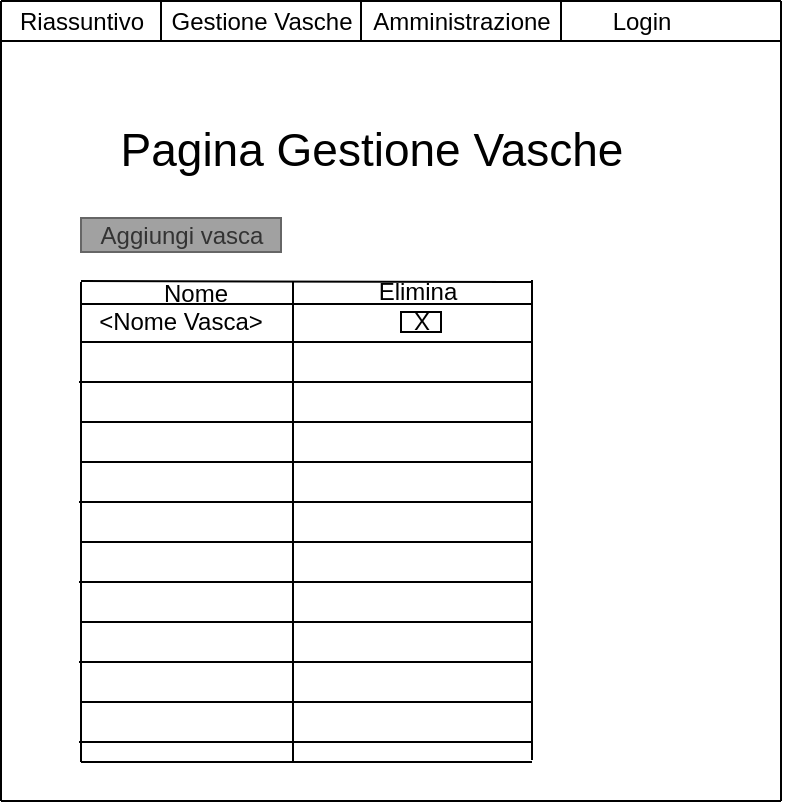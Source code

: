 <mxfile version="11.2.8" type="device" pages="1"><diagram id="Lo5wBF26QpizJJOBGuh5" name="Page-1"><mxGraphModel dx="1097" dy="579" grid="1" gridSize="10" guides="1" tooltips="1" connect="1" arrows="1" fold="1" page="1" pageScale="1" pageWidth="827" pageHeight="1169" math="0" shadow="0"><root><mxCell id="0"/><mxCell id="1" parent="0"/><mxCell id="uhhnWKagbrwd2fU4cTcv-1" value="Riassuntivo" style="text;html=1;strokeColor=none;fillColor=none;align=center;verticalAlign=middle;whiteSpace=wrap;rounded=0;" vertex="1" parent="1"><mxGeometry x="194.5" y="49.5" width="40" height="20" as="geometry"/></mxCell><mxCell id="uhhnWKagbrwd2fU4cTcv-2" value="Gestione Vasche" style="text;html=1;strokeColor=none;fillColor=none;align=center;verticalAlign=middle;whiteSpace=wrap;rounded=0;" vertex="1" parent="1"><mxGeometry x="254.5" y="49.5" width="100" height="20" as="geometry"/></mxCell><mxCell id="uhhnWKagbrwd2fU4cTcv-3" value="Amministrazione" style="text;html=1;strokeColor=none;fillColor=none;align=center;verticalAlign=middle;whiteSpace=wrap;rounded=0;" vertex="1" parent="1"><mxGeometry x="384.5" y="49.5" width="40" height="20" as="geometry"/></mxCell><mxCell id="uhhnWKagbrwd2fU4cTcv-4" value="Nome" style="text;html=1;strokeColor=none;fillColor=none;align=center;verticalAlign=middle;whiteSpace=wrap;rounded=0;" vertex="1" parent="1"><mxGeometry x="228.5" y="190" width="86" height="11" as="geometry"/></mxCell><mxCell id="uhhnWKagbrwd2fU4cTcv-5" value="" style="endArrow=none;html=1;" edge="1" parent="1"><mxGeometry width="50" height="50" relative="1" as="geometry"><mxPoint x="174.5" y="49.5" as="sourcePoint"/><mxPoint x="564.5" y="49.5" as="targetPoint"/></mxGeometry></mxCell><mxCell id="uhhnWKagbrwd2fU4cTcv-6" value="" style="endArrow=none;html=1;" edge="1" parent="1"><mxGeometry width="50" height="50" relative="1" as="geometry"><mxPoint x="174.5" y="449.5" as="sourcePoint"/><mxPoint x="534.5" y="449.5" as="targetPoint"/></mxGeometry></mxCell><mxCell id="uhhnWKagbrwd2fU4cTcv-7" value="" style="endArrow=none;html=1;" edge="1" parent="1"><mxGeometry width="50" height="50" relative="1" as="geometry"><mxPoint x="174.5" y="449.5" as="sourcePoint"/><mxPoint x="174.5" y="49.5" as="targetPoint"/></mxGeometry></mxCell><mxCell id="uhhnWKagbrwd2fU4cTcv-8" value="" style="endArrow=none;html=1;" edge="1" parent="1"><mxGeometry width="50" height="50" relative="1" as="geometry"><mxPoint x="564.5" y="449.5" as="sourcePoint"/><mxPoint x="564.5" y="49.5" as="targetPoint"/></mxGeometry></mxCell><mxCell id="uhhnWKagbrwd2fU4cTcv-9" value="" style="endArrow=none;html=1;" edge="1" parent="1"><mxGeometry width="50" height="50" relative="1" as="geometry"><mxPoint x="174.5" y="69.5" as="sourcePoint"/><mxPoint x="564.5" y="69.5" as="targetPoint"/></mxGeometry></mxCell><mxCell id="uhhnWKagbrwd2fU4cTcv-10" value="" style="endArrow=none;html=1;" edge="1" parent="1"><mxGeometry width="50" height="50" relative="1" as="geometry"><mxPoint x="254.5" y="69.5" as="sourcePoint"/><mxPoint x="254.5" y="49.5" as="targetPoint"/></mxGeometry></mxCell><mxCell id="uhhnWKagbrwd2fU4cTcv-11" value="" style="endArrow=none;html=1;" edge="1" parent="1"><mxGeometry width="50" height="50" relative="1" as="geometry"><mxPoint x="354.5" y="69.5" as="sourcePoint"/><mxPoint x="354.5" y="49.5" as="targetPoint"/></mxGeometry></mxCell><mxCell id="uhhnWKagbrwd2fU4cTcv-12" value="" style="endArrow=none;html=1;" edge="1" parent="1"><mxGeometry width="50" height="50" relative="1" as="geometry"><mxPoint x="454.5" y="69.5" as="sourcePoint"/><mxPoint x="454.5" y="49.5" as="targetPoint"/></mxGeometry></mxCell><mxCell id="uhhnWKagbrwd2fU4cTcv-13" value="Login" style="text;html=1;strokeColor=none;fillColor=none;align=center;verticalAlign=middle;whiteSpace=wrap;rounded=0;" vertex="1" parent="1"><mxGeometry x="474.5" y="49.5" width="40" height="20" as="geometry"/></mxCell><mxCell id="uhhnWKagbrwd2fU4cTcv-14" value="Pagina Gestione Vasche" style="text;html=1;strokeColor=none;fillColor=none;align=center;verticalAlign=middle;whiteSpace=wrap;rounded=0;fontSize=23;" vertex="1" parent="1"><mxGeometry x="220" y="112" width="280" height="23" as="geometry"/></mxCell><mxCell id="uhhnWKagbrwd2fU4cTcv-15" value="" style="endArrow=none;html=1;" edge="1" parent="1"><mxGeometry width="50" height="50" relative="1" as="geometry"><mxPoint x="214.5" y="189.5" as="sourcePoint"/><mxPoint x="440" y="190" as="targetPoint"/></mxGeometry></mxCell><mxCell id="uhhnWKagbrwd2fU4cTcv-16" value="" style="endArrow=none;html=1;" edge="1" parent="1"><mxGeometry width="50" height="50" relative="1" as="geometry"><mxPoint x="214.5" y="430" as="sourcePoint"/><mxPoint x="214.5" y="190" as="targetPoint"/></mxGeometry></mxCell><mxCell id="uhhnWKagbrwd2fU4cTcv-18" value="" style="endArrow=none;html=1;" edge="1" parent="1"><mxGeometry width="50" height="50" relative="1" as="geometry"><mxPoint x="214.5" y="430" as="sourcePoint"/><mxPoint x="440" y="430" as="targetPoint"/></mxGeometry></mxCell><mxCell id="uhhnWKagbrwd2fU4cTcv-20" value="" style="endArrow=none;html=1;" edge="1" parent="1"><mxGeometry width="50" height="50" relative="1" as="geometry"><mxPoint x="440" y="429" as="sourcePoint"/><mxPoint x="440" y="189" as="targetPoint"/></mxGeometry></mxCell><mxCell id="uhhnWKagbrwd2fU4cTcv-22" value="" style="endArrow=none;html=1;" edge="1" parent="1"><mxGeometry width="50" height="50" relative="1" as="geometry"><mxPoint x="320.5" y="430" as="sourcePoint"/><mxPoint x="320.5" y="190" as="targetPoint"/></mxGeometry></mxCell><mxCell id="uhhnWKagbrwd2fU4cTcv-23" value="" style="endArrow=none;html=1;" edge="1" parent="1"><mxGeometry width="50" height="50" relative="1" as="geometry"><mxPoint x="214.5" y="201.0" as="sourcePoint"/><mxPoint x="440" y="201" as="targetPoint"/></mxGeometry></mxCell><mxCell id="uhhnWKagbrwd2fU4cTcv-24" value="" style="endArrow=none;html=1;" edge="1" parent="1"><mxGeometry width="50" height="50" relative="1" as="geometry"><mxPoint x="214.5" y="220" as="sourcePoint"/><mxPoint x="440" y="220" as="targetPoint"/></mxGeometry></mxCell><mxCell id="uhhnWKagbrwd2fU4cTcv-25" value="" style="endArrow=none;html=1;" edge="1" parent="1"><mxGeometry width="50" height="50" relative="1" as="geometry"><mxPoint x="213.5" y="240" as="sourcePoint"/><mxPoint x="440" y="240" as="targetPoint"/></mxGeometry></mxCell><mxCell id="uhhnWKagbrwd2fU4cTcv-26" value="" style="endArrow=none;html=1;" edge="1" parent="1"><mxGeometry width="50" height="50" relative="1" as="geometry"><mxPoint x="214.5" y="280" as="sourcePoint"/><mxPoint x="440" y="280" as="targetPoint"/></mxGeometry></mxCell><mxCell id="uhhnWKagbrwd2fU4cTcv-27" value="" style="endArrow=none;html=1;" edge="1" parent="1"><mxGeometry width="50" height="50" relative="1" as="geometry"><mxPoint x="254.5" y="449.5" as="sourcePoint"/><mxPoint x="564.5" y="449.5" as="targetPoint"/></mxGeometry></mxCell><mxCell id="uhhnWKagbrwd2fU4cTcv-28" value="" style="endArrow=none;html=1;" edge="1" parent="1"><mxGeometry width="50" height="50" relative="1" as="geometry"><mxPoint x="214.5" y="260" as="sourcePoint"/><mxPoint x="440" y="260" as="targetPoint"/></mxGeometry></mxCell><mxCell id="uhhnWKagbrwd2fU4cTcv-29" value="" style="endArrow=none;html=1;" edge="1" parent="1"><mxGeometry width="50" height="50" relative="1" as="geometry"><mxPoint x="213.5" y="300" as="sourcePoint"/><mxPoint x="440" y="300" as="targetPoint"/></mxGeometry></mxCell><mxCell id="uhhnWKagbrwd2fU4cTcv-30" value="" style="endArrow=none;html=1;" edge="1" parent="1"><mxGeometry width="50" height="50" relative="1" as="geometry"><mxPoint x="214.5" y="320" as="sourcePoint"/><mxPoint x="440" y="320" as="targetPoint"/></mxGeometry></mxCell><mxCell id="uhhnWKagbrwd2fU4cTcv-31" value="" style="endArrow=none;html=1;" edge="1" parent="1"><mxGeometry width="50" height="50" relative="1" as="geometry"><mxPoint x="214.5" y="360" as="sourcePoint"/><mxPoint x="440" y="360" as="targetPoint"/></mxGeometry></mxCell><mxCell id="uhhnWKagbrwd2fU4cTcv-32" value="" style="endArrow=none;html=1;" edge="1" parent="1"><mxGeometry width="50" height="50" relative="1" as="geometry"><mxPoint x="213.5" y="340" as="sourcePoint"/><mxPoint x="440" y="340" as="targetPoint"/></mxGeometry></mxCell><mxCell id="uhhnWKagbrwd2fU4cTcv-33" value="" style="endArrow=none;html=1;" edge="1" parent="1"><mxGeometry width="50" height="50" relative="1" as="geometry"><mxPoint x="213.5" y="380" as="sourcePoint"/><mxPoint x="440" y="380" as="targetPoint"/></mxGeometry></mxCell><mxCell id="uhhnWKagbrwd2fU4cTcv-34" value="" style="endArrow=none;html=1;" edge="1" parent="1"><mxGeometry width="50" height="50" relative="1" as="geometry"><mxPoint x="214.5" y="400" as="sourcePoint"/><mxPoint x="440" y="400" as="targetPoint"/></mxGeometry></mxCell><mxCell id="uhhnWKagbrwd2fU4cTcv-35" value="" style="endArrow=none;html=1;" edge="1" parent="1"><mxGeometry width="50" height="50" relative="1" as="geometry"><mxPoint x="213.5" y="420" as="sourcePoint"/><mxPoint x="440" y="420" as="targetPoint"/></mxGeometry></mxCell><mxCell id="uhhnWKagbrwd2fU4cTcv-38" value="Aggiungi vasca" style="text;html=1;strokeColor=#666666;fillColor=#A1A1A1;align=center;verticalAlign=middle;whiteSpace=wrap;rounded=0;fontColor=#333333;" vertex="1" parent="1"><mxGeometry x="214.5" y="158" width="100" height="17" as="geometry"/></mxCell><mxCell id="uhhnWKagbrwd2fU4cTcv-44" value="Elimina" style="text;html=1;strokeColor=none;fillColor=none;align=center;verticalAlign=middle;whiteSpace=wrap;rounded=0;" vertex="1" parent="1"><mxGeometry x="340" y="189" width="86" height="11" as="geometry"/></mxCell><mxCell id="uhhnWKagbrwd2fU4cTcv-48" value="&amp;lt;Nome Vasca&amp;gt;" style="text;html=1;strokeColor=none;fillColor=none;align=center;verticalAlign=middle;whiteSpace=wrap;rounded=0;" vertex="1" parent="1"><mxGeometry x="222" y="200" width="85" height="20" as="geometry"/></mxCell><mxCell id="uhhnWKagbrwd2fU4cTcv-54" value="X" style="rounded=0;whiteSpace=wrap;html=1;" vertex="1" parent="1"><mxGeometry x="374.5" y="205" width="20" height="10" as="geometry"/></mxCell></root></mxGraphModel></diagram></mxfile>